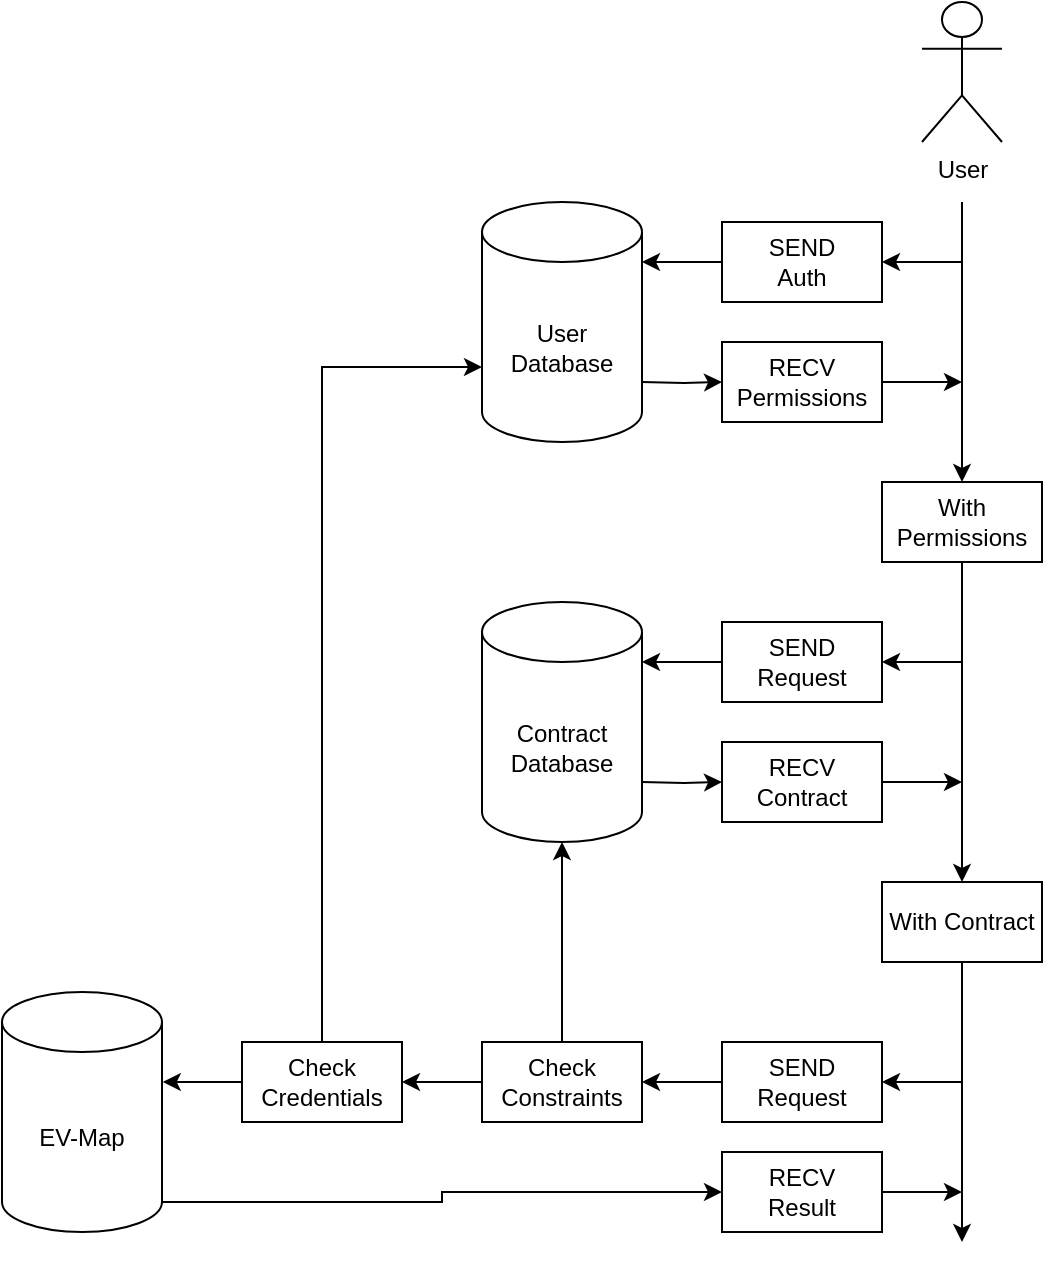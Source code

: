 <mxfile version="20.7.4" type="device"><diagram id="fwRE0UoC5k4c8ZljJwS_" name="Seite-1"><mxGraphModel dx="1050" dy="629" grid="1" gridSize="10" guides="1" tooltips="1" connect="1" arrows="1" fold="1" page="1" pageScale="1" pageWidth="827" pageHeight="1169" math="0" shadow="0"><root><mxCell id="0"/><mxCell id="1" parent="0"/><mxCell id="G_f5UZbSR2KbVk6-JOfh-6" style="edgeStyle=orthogonalEdgeStyle;rounded=0;orthogonalLoop=1;jettySize=auto;html=1;exitX=1;exitY=0.75;exitDx=0;exitDy=0;entryX=0;entryY=0.5;entryDx=0;entryDy=0;" edge="1" parent="1" target="G_f5UZbSR2KbVk6-JOfh-2"><mxGeometry relative="1" as="geometry"><mxPoint x="360" y="210" as="sourcePoint"/></mxGeometry></mxCell><mxCell id="G_f5UZbSR2KbVk6-JOfh-12" style="edgeStyle=orthogonalEdgeStyle;rounded=0;orthogonalLoop=1;jettySize=auto;html=1;exitX=1;exitY=0.5;exitDx=0;exitDy=0;" edge="1" parent="1" source="G_f5UZbSR2KbVk6-JOfh-2"><mxGeometry relative="1" as="geometry"><mxPoint x="520" y="210" as="targetPoint"/></mxGeometry></mxCell><mxCell id="G_f5UZbSR2KbVk6-JOfh-2" value="RECV&lt;br&gt;Permissions" style="rounded=0;whiteSpace=wrap;html=1;" vertex="1" parent="1"><mxGeometry x="400" y="190" width="80" height="40" as="geometry"/></mxCell><mxCell id="G_f5UZbSR2KbVk6-JOfh-4" style="edgeStyle=orthogonalEdgeStyle;rounded=0;orthogonalLoop=1;jettySize=auto;html=1;entryX=1;entryY=0.25;entryDx=0;entryDy=0;" edge="1" parent="1" source="G_f5UZbSR2KbVk6-JOfh-3"><mxGeometry relative="1" as="geometry"><mxPoint x="360" y="150" as="targetPoint"/></mxGeometry></mxCell><mxCell id="G_f5UZbSR2KbVk6-JOfh-3" value="SEND&lt;br&gt;Auth" style="rounded=0;whiteSpace=wrap;html=1;" vertex="1" parent="1"><mxGeometry x="400" y="130" width="80" height="40" as="geometry"/></mxCell><mxCell id="G_f5UZbSR2KbVk6-JOfh-7" value="" style="endArrow=classic;html=1;rounded=0;entryX=0.5;entryY=0;entryDx=0;entryDy=0;" edge="1" parent="1" target="G_f5UZbSR2KbVk6-JOfh-22"><mxGeometry width="50" height="50" relative="1" as="geometry"><mxPoint x="520" y="120" as="sourcePoint"/><mxPoint x="520" y="240" as="targetPoint"/></mxGeometry></mxCell><mxCell id="G_f5UZbSR2KbVk6-JOfh-10" value="" style="endArrow=classic;html=1;rounded=0;entryX=1;entryY=0.5;entryDx=0;entryDy=0;" edge="1" parent="1" target="G_f5UZbSR2KbVk6-JOfh-3"><mxGeometry width="50" height="50" relative="1" as="geometry"><mxPoint x="520" y="150" as="sourcePoint"/><mxPoint x="540" y="150" as="targetPoint"/></mxGeometry></mxCell><mxCell id="G_f5UZbSR2KbVk6-JOfh-13" value="User" style="shape=umlActor;verticalLabelPosition=bottom;verticalAlign=top;html=1;outlineConnect=0;" vertex="1" parent="1"><mxGeometry x="500" y="20" width="40" height="70" as="geometry"/></mxCell><mxCell id="G_f5UZbSR2KbVk6-JOfh-14" value="User&lt;br&gt;Database" style="shape=cylinder3;whiteSpace=wrap;html=1;boundedLbl=1;backgroundOutline=1;size=15;" vertex="1" parent="1"><mxGeometry x="280" y="120" width="80" height="120" as="geometry"/></mxCell><mxCell id="G_f5UZbSR2KbVk6-JOfh-15" style="edgeStyle=orthogonalEdgeStyle;rounded=0;orthogonalLoop=1;jettySize=auto;html=1;exitX=1;exitY=0.75;exitDx=0;exitDy=0;entryX=0;entryY=0.5;entryDx=0;entryDy=0;" edge="1" parent="1" target="G_f5UZbSR2KbVk6-JOfh-16"><mxGeometry relative="1" as="geometry"><mxPoint x="360" y="410" as="sourcePoint"/></mxGeometry></mxCell><mxCell id="G_f5UZbSR2KbVk6-JOfh-21" style="edgeStyle=orthogonalEdgeStyle;rounded=0;orthogonalLoop=1;jettySize=auto;html=1;exitX=1;exitY=0.5;exitDx=0;exitDy=0;" edge="1" parent="1" source="G_f5UZbSR2KbVk6-JOfh-16"><mxGeometry relative="1" as="geometry"><mxPoint x="520" y="410" as="targetPoint"/></mxGeometry></mxCell><mxCell id="G_f5UZbSR2KbVk6-JOfh-16" value="RECV&lt;br&gt;Contract" style="rounded=0;whiteSpace=wrap;html=1;" vertex="1" parent="1"><mxGeometry x="400" y="390" width="80" height="40" as="geometry"/></mxCell><mxCell id="G_f5UZbSR2KbVk6-JOfh-17" style="edgeStyle=orthogonalEdgeStyle;rounded=0;orthogonalLoop=1;jettySize=auto;html=1;entryX=1;entryY=0.25;entryDx=0;entryDy=0;" edge="1" parent="1" source="G_f5UZbSR2KbVk6-JOfh-18"><mxGeometry relative="1" as="geometry"><mxPoint x="360" y="350" as="targetPoint"/></mxGeometry></mxCell><mxCell id="G_f5UZbSR2KbVk6-JOfh-18" value="SEND&lt;br&gt;Request" style="rounded=0;whiteSpace=wrap;html=1;" vertex="1" parent="1"><mxGeometry x="400" y="330" width="80" height="40" as="geometry"/></mxCell><mxCell id="G_f5UZbSR2KbVk6-JOfh-19" value="Contract&lt;br&gt;Database" style="shape=cylinder3;whiteSpace=wrap;html=1;boundedLbl=1;backgroundOutline=1;size=15;" vertex="1" parent="1"><mxGeometry x="280" y="320" width="80" height="120" as="geometry"/></mxCell><mxCell id="G_f5UZbSR2KbVk6-JOfh-20" value="" style="endArrow=classic;html=1;rounded=0;entryX=1;entryY=0.5;entryDx=0;entryDy=0;" edge="1" parent="1" target="G_f5UZbSR2KbVk6-JOfh-18"><mxGeometry width="50" height="50" relative="1" as="geometry"><mxPoint x="520" y="350" as="sourcePoint"/><mxPoint x="490" y="200" as="targetPoint"/><Array as="points"/></mxGeometry></mxCell><mxCell id="G_f5UZbSR2KbVk6-JOfh-23" style="edgeStyle=orthogonalEdgeStyle;rounded=0;orthogonalLoop=1;jettySize=auto;html=1;exitX=0.5;exitY=1;exitDx=0;exitDy=0;entryX=0.5;entryY=0;entryDx=0;entryDy=0;" edge="1" parent="1" source="G_f5UZbSR2KbVk6-JOfh-22" target="G_f5UZbSR2KbVk6-JOfh-32"><mxGeometry relative="1" as="geometry"><mxPoint x="520" y="440" as="targetPoint"/></mxGeometry></mxCell><mxCell id="G_f5UZbSR2KbVk6-JOfh-22" value="With Permissions" style="rounded=0;whiteSpace=wrap;html=1;" vertex="1" parent="1"><mxGeometry x="480" y="260" width="80" height="40" as="geometry"/></mxCell><mxCell id="G_f5UZbSR2KbVk6-JOfh-24" style="edgeStyle=orthogonalEdgeStyle;rounded=0;orthogonalLoop=1;jettySize=auto;html=1;entryX=0;entryY=0.5;entryDx=0;entryDy=0;exitX=1;exitY=1;exitDx=0;exitDy=-15;exitPerimeter=0;" edge="1" parent="1" target="G_f5UZbSR2KbVk6-JOfh-26" source="G_f5UZbSR2KbVk6-JOfh-29"><mxGeometry relative="1" as="geometry"><mxPoint x="130" y="615" as="sourcePoint"/></mxGeometry></mxCell><mxCell id="G_f5UZbSR2KbVk6-JOfh-25" style="edgeStyle=orthogonalEdgeStyle;rounded=0;orthogonalLoop=1;jettySize=auto;html=1;exitX=1;exitY=0.5;exitDx=0;exitDy=0;" edge="1" parent="1" source="G_f5UZbSR2KbVk6-JOfh-26"><mxGeometry relative="1" as="geometry"><mxPoint x="520" y="615" as="targetPoint"/></mxGeometry></mxCell><mxCell id="G_f5UZbSR2KbVk6-JOfh-26" value="RECV&lt;br&gt;Result" style="rounded=0;whiteSpace=wrap;html=1;" vertex="1" parent="1"><mxGeometry x="400" y="595" width="80" height="40" as="geometry"/></mxCell><mxCell id="G_f5UZbSR2KbVk6-JOfh-27" style="edgeStyle=orthogonalEdgeStyle;rounded=0;orthogonalLoop=1;jettySize=auto;html=1;" edge="1" parent="1" source="G_f5UZbSR2KbVk6-JOfh-28"><mxGeometry relative="1" as="geometry"><mxPoint x="360" y="560" as="targetPoint"/></mxGeometry></mxCell><mxCell id="G_f5UZbSR2KbVk6-JOfh-28" value="SEND&lt;br&gt;Request" style="rounded=0;whiteSpace=wrap;html=1;" vertex="1" parent="1"><mxGeometry x="400" y="540" width="80" height="40" as="geometry"/></mxCell><mxCell id="G_f5UZbSR2KbVk6-JOfh-29" value="EV-Map" style="shape=cylinder3;whiteSpace=wrap;html=1;boundedLbl=1;backgroundOutline=1;size=15;" vertex="1" parent="1"><mxGeometry x="40" y="515" width="80" height="120" as="geometry"/></mxCell><mxCell id="G_f5UZbSR2KbVk6-JOfh-30" value="" style="endArrow=classic;html=1;rounded=0;entryX=1;entryY=0.5;entryDx=0;entryDy=0;" edge="1" parent="1" target="G_f5UZbSR2KbVk6-JOfh-28"><mxGeometry width="50" height="50" relative="1" as="geometry"><mxPoint x="520" y="560" as="sourcePoint"/><mxPoint x="490" y="405" as="targetPoint"/><Array as="points"/></mxGeometry></mxCell><mxCell id="G_f5UZbSR2KbVk6-JOfh-31" style="edgeStyle=orthogonalEdgeStyle;rounded=0;orthogonalLoop=1;jettySize=auto;html=1;exitX=0.5;exitY=1;exitDx=0;exitDy=0;" edge="1" parent="1" source="G_f5UZbSR2KbVk6-JOfh-32"><mxGeometry relative="1" as="geometry"><mxPoint x="520" y="640" as="targetPoint"/></mxGeometry></mxCell><mxCell id="G_f5UZbSR2KbVk6-JOfh-32" value="With Contract" style="rounded=0;whiteSpace=wrap;html=1;" vertex="1" parent="1"><mxGeometry x="480" y="460" width="80" height="40" as="geometry"/></mxCell><mxCell id="G_f5UZbSR2KbVk6-JOfh-39" style="edgeStyle=orthogonalEdgeStyle;rounded=0;orthogonalLoop=1;jettySize=auto;html=1;exitX=0.5;exitY=0;exitDx=0;exitDy=0;" edge="1" parent="1" source="G_f5UZbSR2KbVk6-JOfh-37" target="G_f5UZbSR2KbVk6-JOfh-19"><mxGeometry relative="1" as="geometry"/></mxCell><mxCell id="G_f5UZbSR2KbVk6-JOfh-41" style="edgeStyle=orthogonalEdgeStyle;rounded=0;orthogonalLoop=1;jettySize=auto;html=1;exitX=0;exitY=0.5;exitDx=0;exitDy=0;entryX=1;entryY=0.5;entryDx=0;entryDy=0;" edge="1" parent="1" source="G_f5UZbSR2KbVk6-JOfh-37" target="G_f5UZbSR2KbVk6-JOfh-40"><mxGeometry relative="1" as="geometry"/></mxCell><mxCell id="G_f5UZbSR2KbVk6-JOfh-37" value="Check&lt;br&gt;Constraints" style="rounded=0;whiteSpace=wrap;html=1;" vertex="1" parent="1"><mxGeometry x="280" y="540" width="80" height="40" as="geometry"/></mxCell><mxCell id="G_f5UZbSR2KbVk6-JOfh-42" style="edgeStyle=orthogonalEdgeStyle;rounded=0;orthogonalLoop=1;jettySize=auto;html=1;exitX=0.5;exitY=0;exitDx=0;exitDy=0;entryX=0;entryY=0;entryDx=0;entryDy=82.5;entryPerimeter=0;" edge="1" parent="1" source="G_f5UZbSR2KbVk6-JOfh-40" target="G_f5UZbSR2KbVk6-JOfh-14"><mxGeometry relative="1" as="geometry"/></mxCell><mxCell id="G_f5UZbSR2KbVk6-JOfh-48" style="edgeStyle=orthogonalEdgeStyle;rounded=0;orthogonalLoop=1;jettySize=auto;html=1;exitX=0;exitY=0.5;exitDx=0;exitDy=0;entryX=1.005;entryY=0.375;entryDx=0;entryDy=0;entryPerimeter=0;" edge="1" parent="1" source="G_f5UZbSR2KbVk6-JOfh-40" target="G_f5UZbSR2KbVk6-JOfh-29"><mxGeometry relative="1" as="geometry"/></mxCell><mxCell id="G_f5UZbSR2KbVk6-JOfh-40" value="Check&lt;br&gt;Credentials" style="rounded=0;whiteSpace=wrap;html=1;" vertex="1" parent="1"><mxGeometry x="160" y="540" width="80" height="40" as="geometry"/></mxCell></root></mxGraphModel></diagram></mxfile>